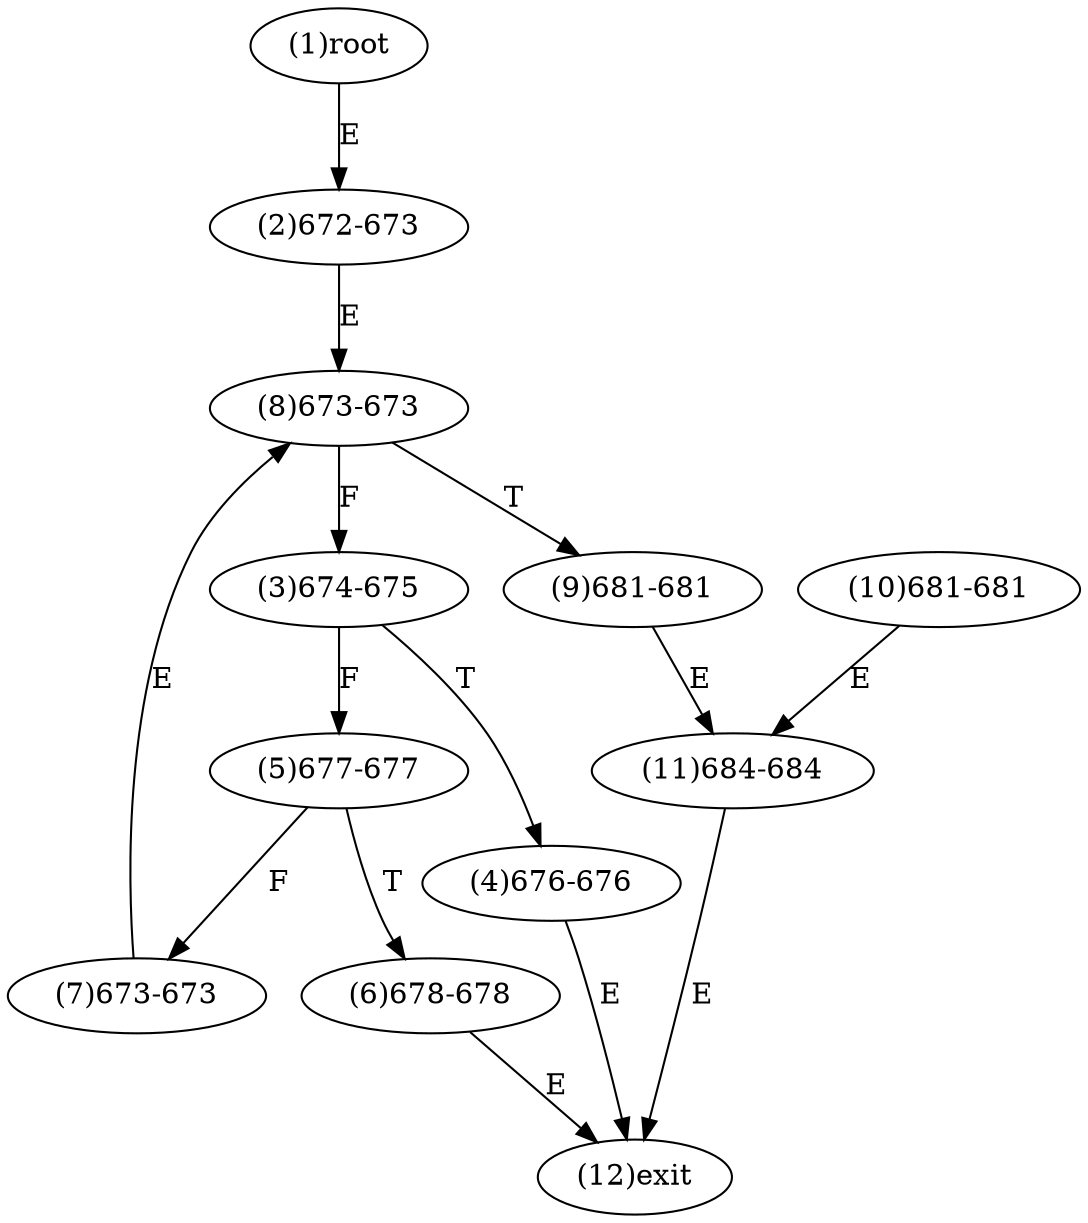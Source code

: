 digraph "" { 
1[ label="(1)root"];
2[ label="(2)672-673"];
3[ label="(3)674-675"];
4[ label="(4)676-676"];
5[ label="(5)677-677"];
6[ label="(6)678-678"];
7[ label="(7)673-673"];
8[ label="(8)673-673"];
9[ label="(9)681-681"];
10[ label="(10)681-681"];
11[ label="(11)684-684"];
12[ label="(12)exit"];
1->2[ label="E"];
2->8[ label="E"];
3->5[ label="F"];
3->4[ label="T"];
4->12[ label="E"];
5->7[ label="F"];
5->6[ label="T"];
6->12[ label="E"];
7->8[ label="E"];
8->3[ label="F"];
8->9[ label="T"];
9->11[ label="E"];
10->11[ label="E"];
11->12[ label="E"];
}